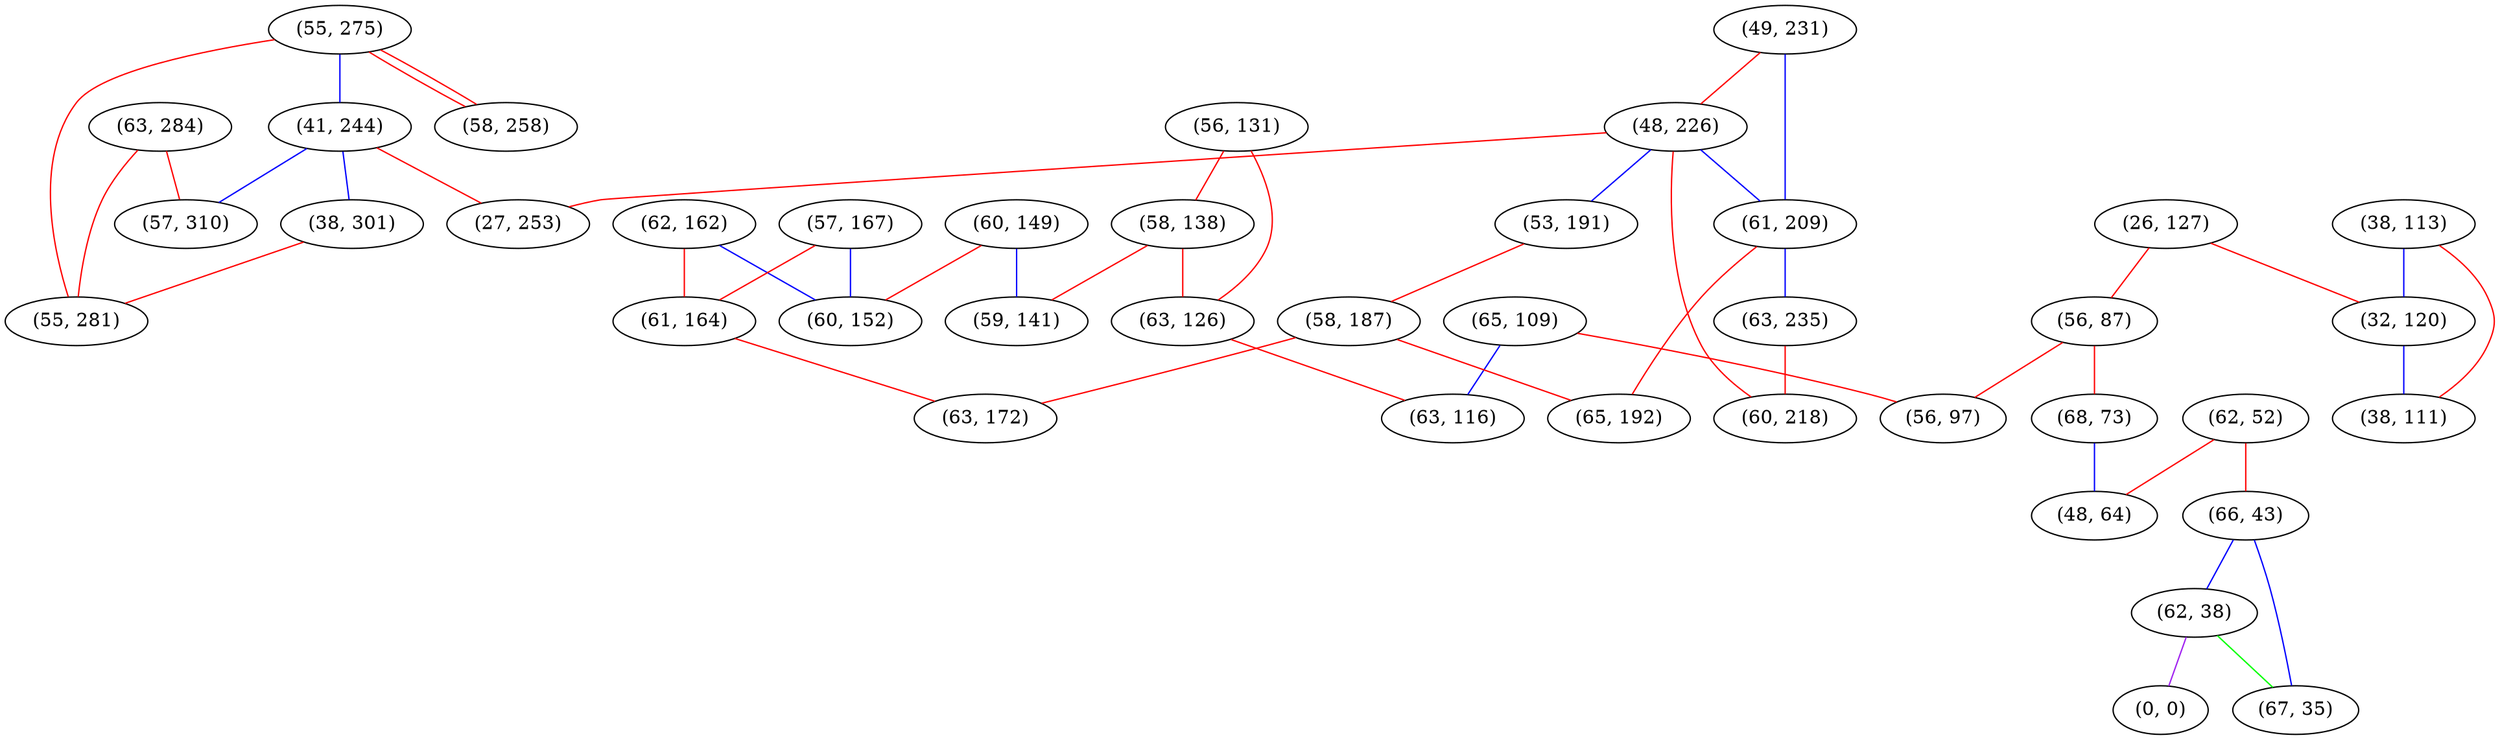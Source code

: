 graph "" {
"(63, 284)";
"(55, 275)";
"(62, 162)";
"(41, 244)";
"(49, 231)";
"(62, 52)";
"(66, 43)";
"(48, 226)";
"(57, 167)";
"(26, 127)";
"(56, 131)";
"(56, 87)";
"(58, 138)";
"(38, 113)";
"(61, 164)";
"(62, 38)";
"(61, 209)";
"(68, 73)";
"(65, 109)";
"(63, 126)";
"(32, 120)";
"(58, 258)";
"(48, 64)";
"(38, 301)";
"(56, 97)";
"(38, 111)";
"(27, 253)";
"(63, 235)";
"(0, 0)";
"(67, 35)";
"(53, 191)";
"(58, 187)";
"(65, 192)";
"(55, 281)";
"(60, 149)";
"(59, 141)";
"(63, 172)";
"(63, 116)";
"(60, 218)";
"(57, 310)";
"(60, 152)";
"(63, 284)" -- "(57, 310)"  [color=red, key=0, weight=1];
"(63, 284)" -- "(55, 281)"  [color=red, key=0, weight=1];
"(55, 275)" -- "(58, 258)"  [color=red, key=0, weight=1];
"(55, 275)" -- "(58, 258)"  [color=red, key=1, weight=1];
"(55, 275)" -- "(41, 244)"  [color=blue, key=0, weight=3];
"(55, 275)" -- "(55, 281)"  [color=red, key=0, weight=1];
"(62, 162)" -- "(61, 164)"  [color=red, key=0, weight=1];
"(62, 162)" -- "(60, 152)"  [color=blue, key=0, weight=3];
"(41, 244)" -- "(57, 310)"  [color=blue, key=0, weight=3];
"(41, 244)" -- "(38, 301)"  [color=blue, key=0, weight=3];
"(41, 244)" -- "(27, 253)"  [color=red, key=0, weight=1];
"(49, 231)" -- "(61, 209)"  [color=blue, key=0, weight=3];
"(49, 231)" -- "(48, 226)"  [color=red, key=0, weight=1];
"(62, 52)" -- "(48, 64)"  [color=red, key=0, weight=1];
"(62, 52)" -- "(66, 43)"  [color=red, key=0, weight=1];
"(66, 43)" -- "(67, 35)"  [color=blue, key=0, weight=3];
"(66, 43)" -- "(62, 38)"  [color=blue, key=0, weight=3];
"(48, 226)" -- "(53, 191)"  [color=blue, key=0, weight=3];
"(48, 226)" -- "(60, 218)"  [color=red, key=0, weight=1];
"(48, 226)" -- "(61, 209)"  [color=blue, key=0, weight=3];
"(48, 226)" -- "(27, 253)"  [color=red, key=0, weight=1];
"(57, 167)" -- "(61, 164)"  [color=red, key=0, weight=1];
"(57, 167)" -- "(60, 152)"  [color=blue, key=0, weight=3];
"(26, 127)" -- "(32, 120)"  [color=red, key=0, weight=1];
"(26, 127)" -- "(56, 87)"  [color=red, key=0, weight=1];
"(56, 131)" -- "(63, 126)"  [color=red, key=0, weight=1];
"(56, 131)" -- "(58, 138)"  [color=red, key=0, weight=1];
"(56, 87)" -- "(56, 97)"  [color=red, key=0, weight=1];
"(56, 87)" -- "(68, 73)"  [color=red, key=0, weight=1];
"(58, 138)" -- "(63, 126)"  [color=red, key=0, weight=1];
"(58, 138)" -- "(59, 141)"  [color=red, key=0, weight=1];
"(38, 113)" -- "(32, 120)"  [color=blue, key=0, weight=3];
"(38, 113)" -- "(38, 111)"  [color=red, key=0, weight=1];
"(61, 164)" -- "(63, 172)"  [color=red, key=0, weight=1];
"(62, 38)" -- "(0, 0)"  [color=purple, key=0, weight=4];
"(62, 38)" -- "(67, 35)"  [color=green, key=0, weight=2];
"(61, 209)" -- "(63, 235)"  [color=blue, key=0, weight=3];
"(61, 209)" -- "(65, 192)"  [color=red, key=0, weight=1];
"(68, 73)" -- "(48, 64)"  [color=blue, key=0, weight=3];
"(65, 109)" -- "(56, 97)"  [color=red, key=0, weight=1];
"(65, 109)" -- "(63, 116)"  [color=blue, key=0, weight=3];
"(63, 126)" -- "(63, 116)"  [color=red, key=0, weight=1];
"(32, 120)" -- "(38, 111)"  [color=blue, key=0, weight=3];
"(38, 301)" -- "(55, 281)"  [color=red, key=0, weight=1];
"(63, 235)" -- "(60, 218)"  [color=red, key=0, weight=1];
"(53, 191)" -- "(58, 187)"  [color=red, key=0, weight=1];
"(58, 187)" -- "(63, 172)"  [color=red, key=0, weight=1];
"(58, 187)" -- "(65, 192)"  [color=red, key=0, weight=1];
"(60, 149)" -- "(59, 141)"  [color=blue, key=0, weight=3];
"(60, 149)" -- "(60, 152)"  [color=red, key=0, weight=1];
}
